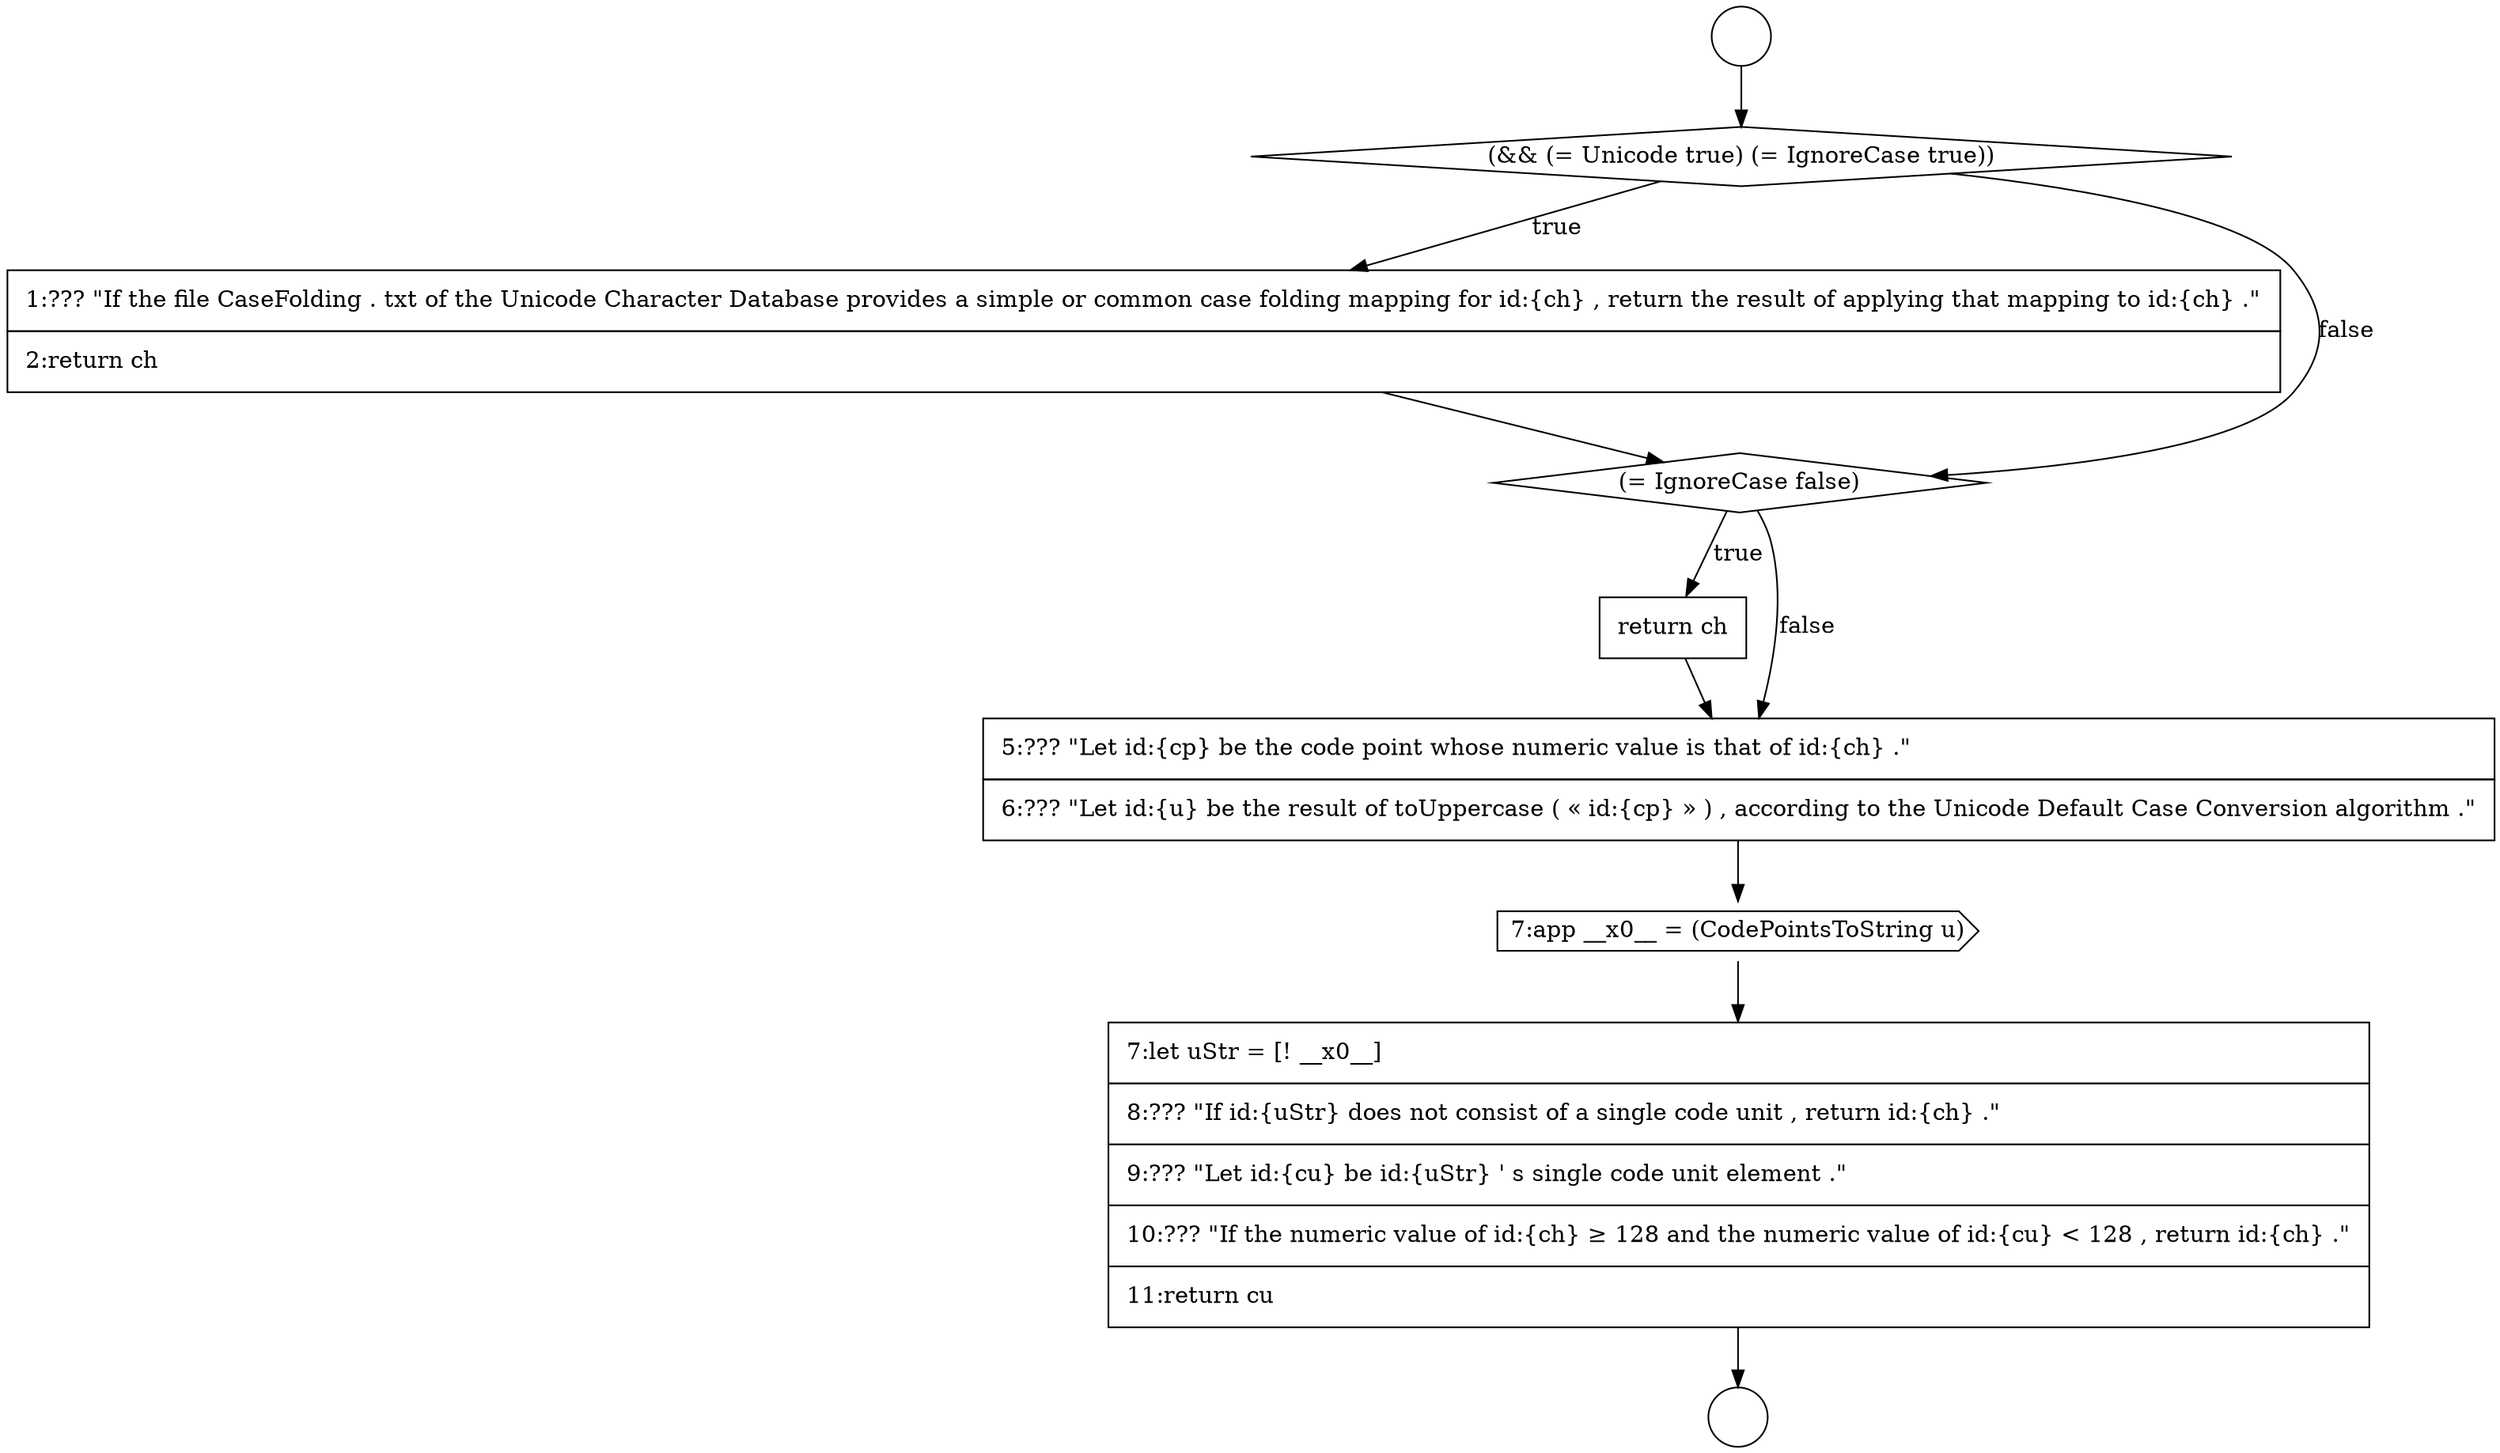 digraph {
  node0 [shape=circle label=" " color="black" fillcolor="white" style=filled]
  node5 [shape=none, margin=0, label=<<font color="black">
    <table border="0" cellborder="1" cellspacing="0" cellpadding="10">
      <tr><td align="left">return ch</td></tr>
    </table>
  </font>> color="black" fillcolor="white" style=filled]
  node1 [shape=circle label=" " color="black" fillcolor="white" style=filled]
  node6 [shape=none, margin=0, label=<<font color="black">
    <table border="0" cellborder="1" cellspacing="0" cellpadding="10">
      <tr><td align="left">5:??? &quot;Let id:{cp} be the code point whose numeric value is that of id:{ch} .&quot;</td></tr>
      <tr><td align="left">6:??? &quot;Let id:{u} be the result of toUppercase ( &laquo; id:{cp} &raquo; ) , according to the Unicode Default Case Conversion algorithm .&quot;</td></tr>
    </table>
  </font>> color="black" fillcolor="white" style=filled]
  node2 [shape=diamond, label=<<font color="black">(&amp;&amp; (= Unicode true) (= IgnoreCase true))</font>> color="black" fillcolor="white" style=filled]
  node7 [shape=cds, label=<<font color="black">7:app __x0__ = (CodePointsToString u)</font>> color="black" fillcolor="white" style=filled]
  node3 [shape=none, margin=0, label=<<font color="black">
    <table border="0" cellborder="1" cellspacing="0" cellpadding="10">
      <tr><td align="left">1:??? &quot;If the file CaseFolding . txt of the Unicode Character Database provides a simple or common case folding mapping for id:{ch} , return the result of applying that mapping to id:{ch} .&quot;</td></tr>
      <tr><td align="left">2:return ch</td></tr>
    </table>
  </font>> color="black" fillcolor="white" style=filled]
  node8 [shape=none, margin=0, label=<<font color="black">
    <table border="0" cellborder="1" cellspacing="0" cellpadding="10">
      <tr><td align="left">7:let uStr = [! __x0__]</td></tr>
      <tr><td align="left">8:??? &quot;If id:{uStr} does not consist of a single code unit , return id:{ch} .&quot;</td></tr>
      <tr><td align="left">9:??? &quot;Let id:{cu} be id:{uStr} ' s single code unit element .&quot;</td></tr>
      <tr><td align="left">10:??? &quot;If the numeric value of id:{ch} &ge; 128 and the numeric value of id:{cu} &lt; 128 , return id:{ch} .&quot;</td></tr>
      <tr><td align="left">11:return cu</td></tr>
    </table>
  </font>> color="black" fillcolor="white" style=filled]
  node4 [shape=diamond, label=<<font color="black">(= IgnoreCase false)</font>> color="black" fillcolor="white" style=filled]
  node7 -> node8 [ color="black"]
  node8 -> node1 [ color="black"]
  node0 -> node2 [ color="black"]
  node4 -> node5 [label=<<font color="black">true</font>> color="black"]
  node4 -> node6 [label=<<font color="black">false</font>> color="black"]
  node5 -> node6 [ color="black"]
  node3 -> node4 [ color="black"]
  node2 -> node3 [label=<<font color="black">true</font>> color="black"]
  node2 -> node4 [label=<<font color="black">false</font>> color="black"]
  node6 -> node7 [ color="black"]
}
